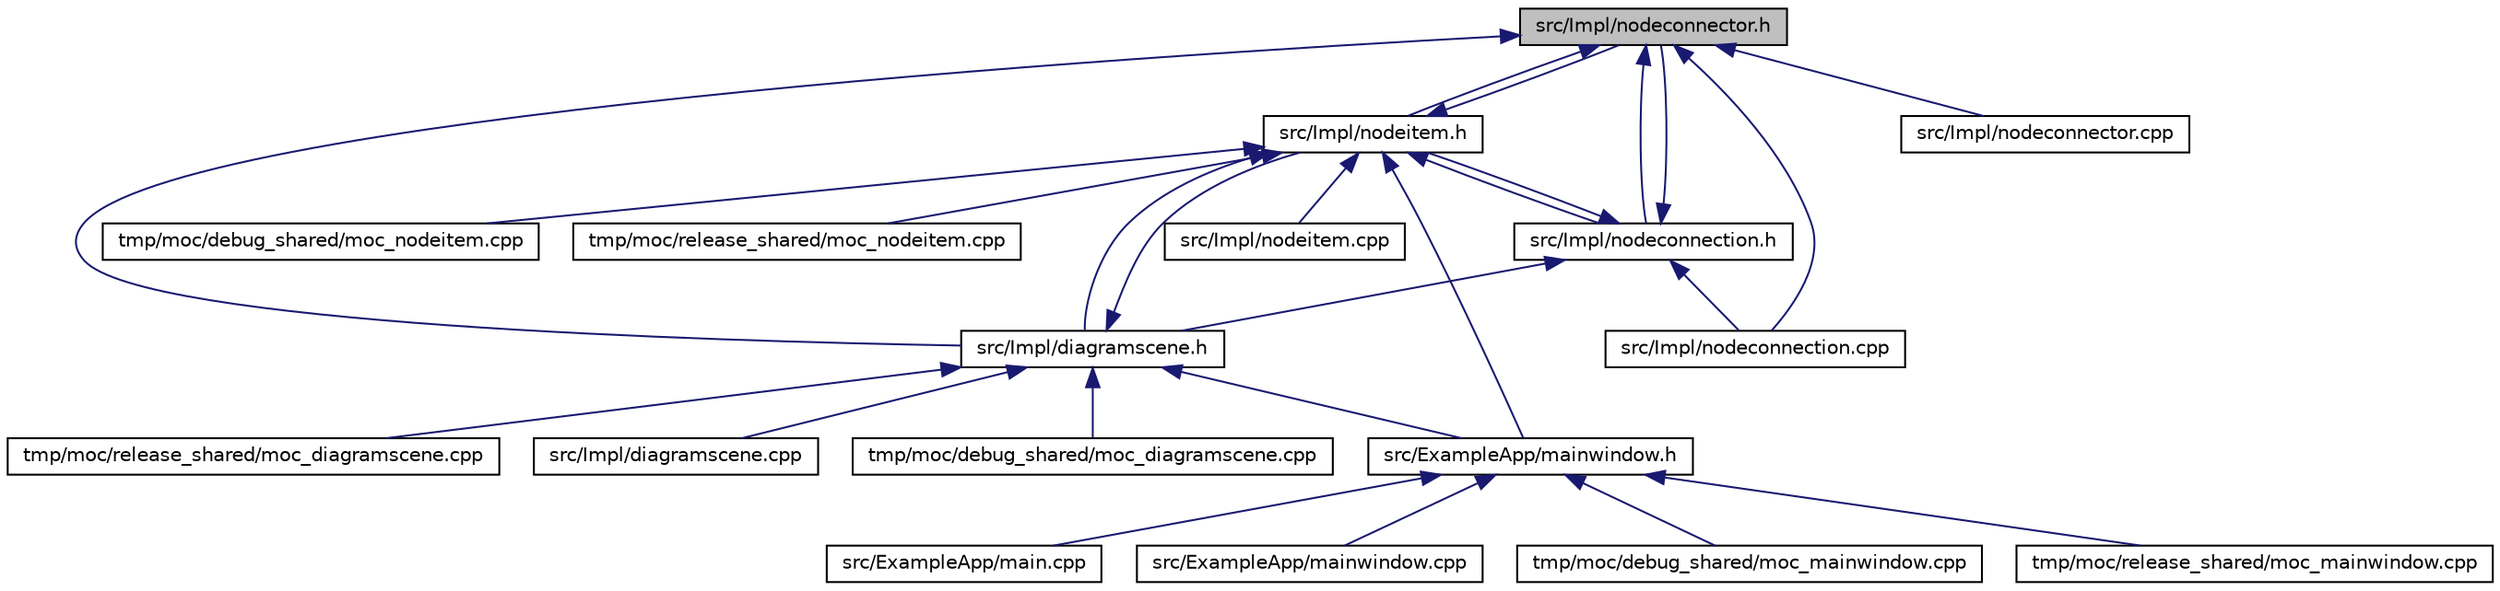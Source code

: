 digraph G
{
  edge [fontname="Helvetica",fontsize="10",labelfontname="Helvetica",labelfontsize="10"];
  node [fontname="Helvetica",fontsize="10",shape=record];
  Node1 [label="src/Impl/nodeconnector.h",height=0.2,width=0.4,color="black", fillcolor="grey75", style="filled" fontcolor="black"];
  Node1 -> Node2 [dir="back",color="midnightblue",fontsize="10",style="solid",fontname="Helvetica"];
  Node2 [label="src/Impl/nodeitem.h",height=0.2,width=0.4,color="black", fillcolor="white", style="filled",URL="$nodeitem_8h.html"];
  Node2 -> Node3 [dir="back",color="midnightblue",fontsize="10",style="solid",fontname="Helvetica"];
  Node3 [label="src/ExampleApp/mainwindow.h",height=0.2,width=0.4,color="black", fillcolor="white", style="filled",URL="$mainwindow_8h.html"];
  Node3 -> Node4 [dir="back",color="midnightblue",fontsize="10",style="solid",fontname="Helvetica"];
  Node4 [label="src/ExampleApp/main.cpp",height=0.2,width=0.4,color="black", fillcolor="white", style="filled",URL="$main_8cpp.html"];
  Node3 -> Node5 [dir="back",color="midnightblue",fontsize="10",style="solid",fontname="Helvetica"];
  Node5 [label="src/ExampleApp/mainwindow.cpp",height=0.2,width=0.4,color="black", fillcolor="white", style="filled",URL="$mainwindow_8cpp.html"];
  Node3 -> Node6 [dir="back",color="midnightblue",fontsize="10",style="solid",fontname="Helvetica"];
  Node6 [label="tmp/moc/debug_shared/moc_mainwindow.cpp",height=0.2,width=0.4,color="black", fillcolor="white", style="filled",URL="$debug__shared_2moc__mainwindow_8cpp.html"];
  Node3 -> Node7 [dir="back",color="midnightblue",fontsize="10",style="solid",fontname="Helvetica"];
  Node7 [label="tmp/moc/release_shared/moc_mainwindow.cpp",height=0.2,width=0.4,color="black", fillcolor="white", style="filled",URL="$release__shared_2moc__mainwindow_8cpp.html"];
  Node2 -> Node8 [dir="back",color="midnightblue",fontsize="10",style="solid",fontname="Helvetica"];
  Node8 [label="src/Impl/diagramscene.h",height=0.2,width=0.4,color="black", fillcolor="white", style="filled",URL="$diagramscene_8h.html"];
  Node8 -> Node3 [dir="back",color="midnightblue",fontsize="10",style="solid",fontname="Helvetica"];
  Node8 -> Node9 [dir="back",color="midnightblue",fontsize="10",style="solid",fontname="Helvetica"];
  Node9 [label="src/Impl/diagramscene.cpp",height=0.2,width=0.4,color="black", fillcolor="white", style="filled",URL="$diagramscene_8cpp.html"];
  Node8 -> Node2 [dir="back",color="midnightblue",fontsize="10",style="solid",fontname="Helvetica"];
  Node8 -> Node10 [dir="back",color="midnightblue",fontsize="10",style="solid",fontname="Helvetica"];
  Node10 [label="tmp/moc/debug_shared/moc_diagramscene.cpp",height=0.2,width=0.4,color="black", fillcolor="white", style="filled",URL="$debug__shared_2moc__diagramscene_8cpp.html"];
  Node8 -> Node11 [dir="back",color="midnightblue",fontsize="10",style="solid",fontname="Helvetica"];
  Node11 [label="tmp/moc/release_shared/moc_diagramscene.cpp",height=0.2,width=0.4,color="black", fillcolor="white", style="filled",URL="$release__shared_2moc__diagramscene_8cpp.html"];
  Node2 -> Node1 [dir="back",color="midnightblue",fontsize="10",style="solid",fontname="Helvetica"];
  Node2 -> Node12 [dir="back",color="midnightblue",fontsize="10",style="solid",fontname="Helvetica"];
  Node12 [label="src/Impl/nodeconnection.h",height=0.2,width=0.4,color="black", fillcolor="white", style="filled",URL="$nodeconnection_8h.html"];
  Node12 -> Node1 [dir="back",color="midnightblue",fontsize="10",style="solid",fontname="Helvetica"];
  Node12 -> Node2 [dir="back",color="midnightblue",fontsize="10",style="solid",fontname="Helvetica"];
  Node12 -> Node8 [dir="back",color="midnightblue",fontsize="10",style="solid",fontname="Helvetica"];
  Node12 -> Node13 [dir="back",color="midnightblue",fontsize="10",style="solid",fontname="Helvetica"];
  Node13 [label="src/Impl/nodeconnection.cpp",height=0.2,width=0.4,color="black", fillcolor="white", style="filled",URL="$nodeconnection_8cpp.html"];
  Node2 -> Node14 [dir="back",color="midnightblue",fontsize="10",style="solid",fontname="Helvetica"];
  Node14 [label="src/Impl/nodeitem.cpp",height=0.2,width=0.4,color="black", fillcolor="white", style="filled",URL="$nodeitem_8cpp.html"];
  Node2 -> Node15 [dir="back",color="midnightblue",fontsize="10",style="solid",fontname="Helvetica"];
  Node15 [label="tmp/moc/debug_shared/moc_nodeitem.cpp",height=0.2,width=0.4,color="black", fillcolor="white", style="filled",URL="$debug__shared_2moc__nodeitem_8cpp.html"];
  Node2 -> Node16 [dir="back",color="midnightblue",fontsize="10",style="solid",fontname="Helvetica"];
  Node16 [label="tmp/moc/release_shared/moc_nodeitem.cpp",height=0.2,width=0.4,color="black", fillcolor="white", style="filled",URL="$release__shared_2moc__nodeitem_8cpp.html"];
  Node1 -> Node12 [dir="back",color="midnightblue",fontsize="10",style="solid",fontname="Helvetica"];
  Node1 -> Node8 [dir="back",color="midnightblue",fontsize="10",style="solid",fontname="Helvetica"];
  Node1 -> Node13 [dir="back",color="midnightblue",fontsize="10",style="solid",fontname="Helvetica"];
  Node1 -> Node17 [dir="back",color="midnightblue",fontsize="10",style="solid",fontname="Helvetica"];
  Node17 [label="src/Impl/nodeconnector.cpp",height=0.2,width=0.4,color="black", fillcolor="white", style="filled",URL="$nodeconnector_8cpp.html"];
}
